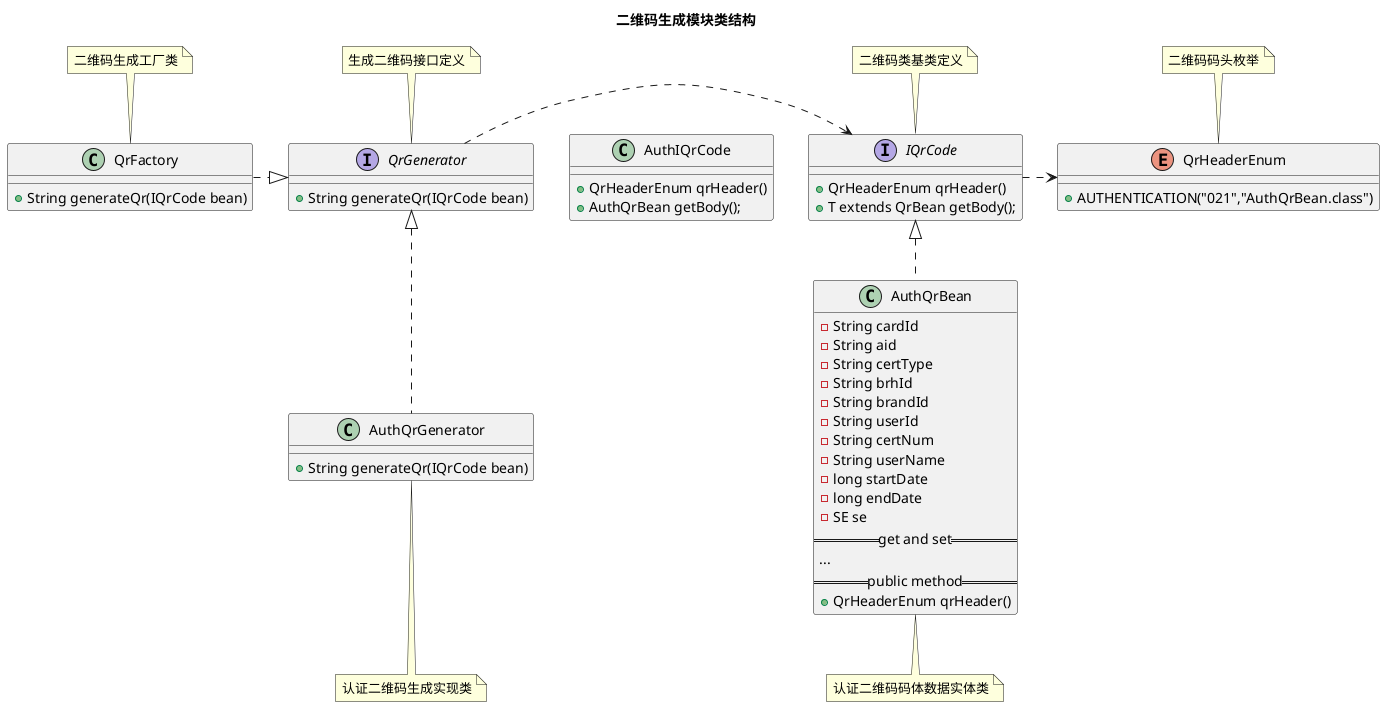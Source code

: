 @startuml
title:二维码生成模块类结构
together {

    interface QrGenerator{
        + String generateQr(IQrCode bean)
    }

    class AuthQrGenerator{
        + String generateQr(IQrCode bean)
    }
}

together {
    interface IQrCode{
            + QrHeaderEnum qrHeader()
            + T extends QrBean getBody();
    }
    class AuthIQrCode{
            + QrHeaderEnum qrHeader()
            + AuthQrBean getBody();
    }
    class AuthQrBean{
        - String cardId
        - String aid
        - String certType
        - String brhId
        - String brandId
        - String userId
        - String certNum
        - String userName
        - long startDate
        - long endDate
        - SE se
        ==get and set ==
        ...
        ==public method==
        +QrHeaderEnum qrHeader()
    }
}


class QrFactory{
    + String generateQr(IQrCode bean)
}



together {
    enum QrHeaderEnum{
        + AUTHENTICATION("021","AuthQrBean.class")
    }
}


note top of QrGenerator:生成二维码接口定义
note top of IQrCode:二维码类基类定义
note top of QrHeaderEnum:二维码码头枚举
note bottom of AuthQrGenerator:认证二维码生成实现类
note bottom of AuthQrBean:认证二维码码体数据实体类
note top of QrFactory:二维码生成工厂类

QrFactory .|>QrGenerator
QrGenerator<|..AuthQrGenerator
IQrCode<|..AuthQrBean
QrGenerator .> IQrCode
IQrCode .> QrHeaderEnum
@enduml